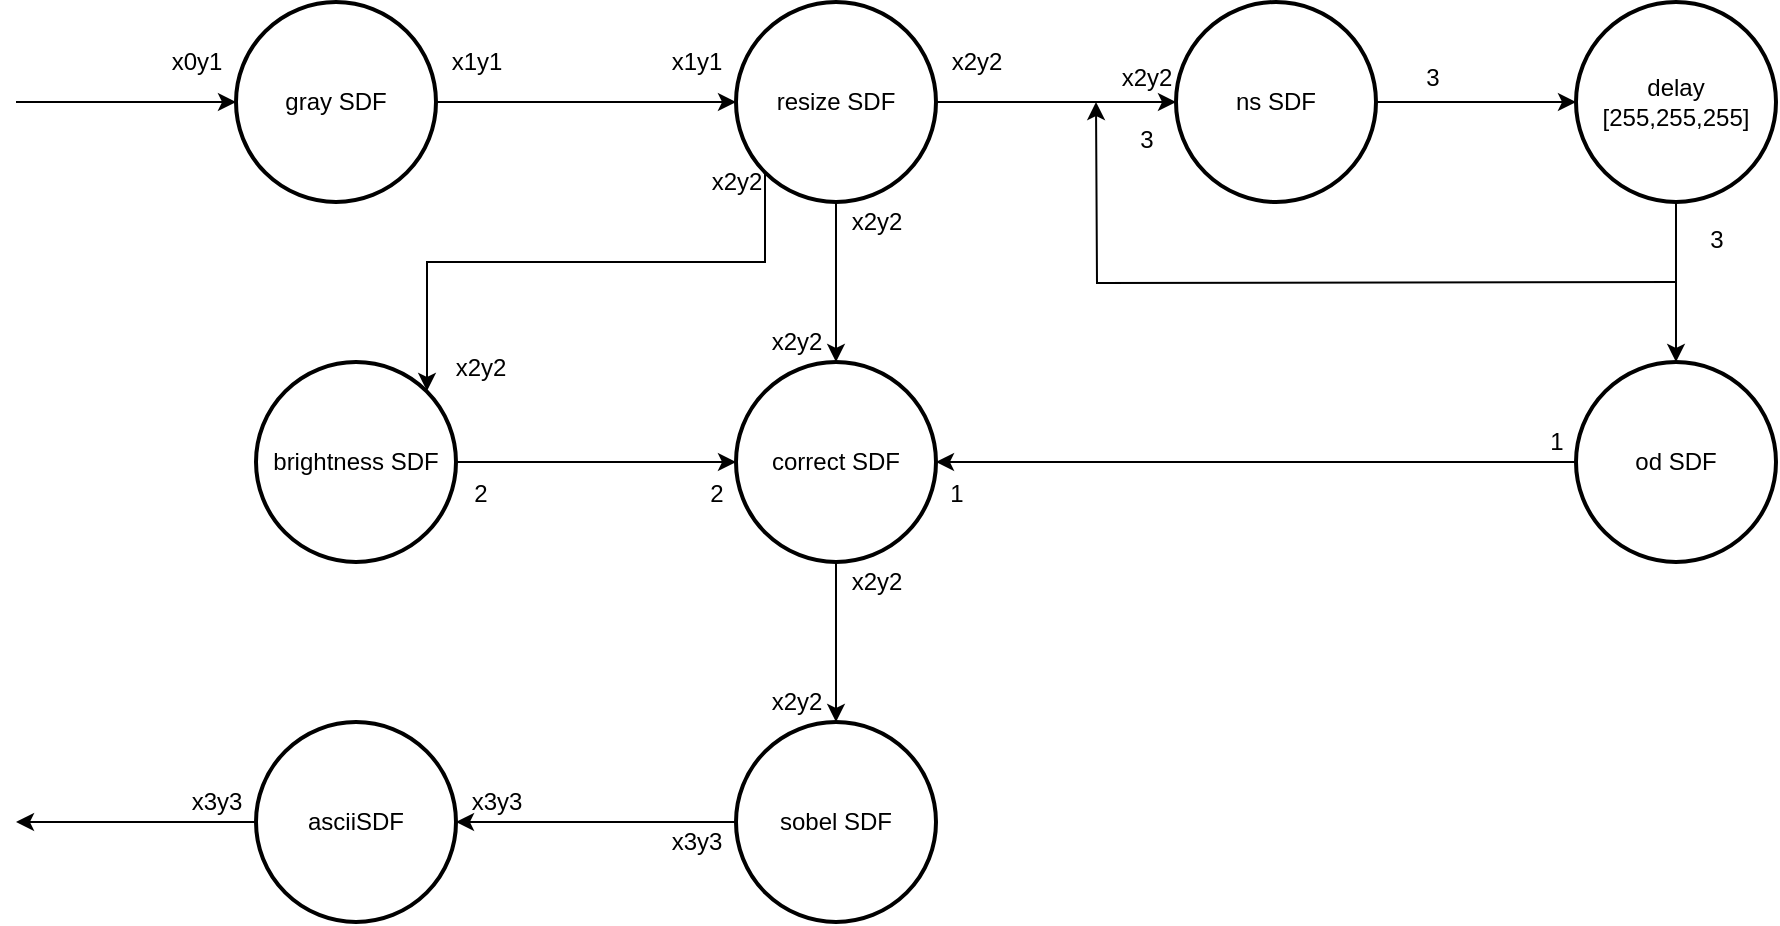 <mxfile version="12.6.6" type="device"><diagram id="bz77ISVqh4QQwnpgQyny" name="Page-1"><mxGraphModel dx="1024" dy="566" grid="1" gridSize="10" guides="1" tooltips="1" connect="1" arrows="1" fold="1" page="1" pageScale="1" pageWidth="1100" pageHeight="850" math="0" shadow="0"><root><mxCell id="0"/><mxCell id="1" parent="0"/><mxCell id="W_MRDmil1j0DQb36Y-Av-13" value="" style="edgeStyle=orthogonalEdgeStyle;rounded=0;orthogonalLoop=1;jettySize=auto;html=1;entryX=0;entryY=0.5;entryDx=0;entryDy=0;entryPerimeter=0;" edge="1" parent="1" source="W_MRDmil1j0DQb36Y-Av-1" target="W_MRDmil1j0DQb36Y-Av-2"><mxGeometry relative="1" as="geometry"><mxPoint x="360" y="150" as="targetPoint"/></mxGeometry></mxCell><mxCell id="W_MRDmil1j0DQb36Y-Av-1" value="gray SDF" style="strokeWidth=2;html=1;shape=mxgraph.flowchart.start_2;whiteSpace=wrap;" vertex="1" parent="1"><mxGeometry x="180" y="100" width="100" height="100" as="geometry"/></mxCell><mxCell id="W_MRDmil1j0DQb36Y-Av-14" style="edgeStyle=orthogonalEdgeStyle;rounded=0;orthogonalLoop=1;jettySize=auto;html=1;exitX=0.5;exitY=1;exitDx=0;exitDy=0;exitPerimeter=0;entryX=0.5;entryY=0;entryDx=0;entryDy=0;entryPerimeter=0;" edge="1" parent="1" source="W_MRDmil1j0DQb36Y-Av-2" target="W_MRDmil1j0DQb36Y-Av-3"><mxGeometry relative="1" as="geometry"/></mxCell><mxCell id="W_MRDmil1j0DQb36Y-Av-19" style="edgeStyle=orthogonalEdgeStyle;rounded=0;orthogonalLoop=1;jettySize=auto;html=1;exitX=1;exitY=0.5;exitDx=0;exitDy=0;exitPerimeter=0;" edge="1" parent="1" source="W_MRDmil1j0DQb36Y-Av-2" target="W_MRDmil1j0DQb36Y-Av-18"><mxGeometry relative="1" as="geometry"/></mxCell><mxCell id="W_MRDmil1j0DQb36Y-Av-35" style="edgeStyle=orthogonalEdgeStyle;rounded=0;orthogonalLoop=1;jettySize=auto;html=1;exitX=0.145;exitY=0.855;exitDx=0;exitDy=0;exitPerimeter=0;entryX=0.855;entryY=0.145;entryDx=0;entryDy=0;entryPerimeter=0;" edge="1" parent="1" source="W_MRDmil1j0DQb36Y-Av-2" target="W_MRDmil1j0DQb36Y-Av-25"><mxGeometry relative="1" as="geometry"><Array as="points"><mxPoint x="445" y="230"/><mxPoint x="276" y="230"/></Array></mxGeometry></mxCell><mxCell id="W_MRDmil1j0DQb36Y-Av-2" value="resize SDF" style="strokeWidth=2;html=1;shape=mxgraph.flowchart.start_2;whiteSpace=wrap;" vertex="1" parent="1"><mxGeometry x="430" y="100" width="100" height="100" as="geometry"/></mxCell><mxCell id="W_MRDmil1j0DQb36Y-Av-15" style="edgeStyle=orthogonalEdgeStyle;rounded=0;orthogonalLoop=1;jettySize=auto;html=1;exitX=0.5;exitY=1;exitDx=0;exitDy=0;exitPerimeter=0;entryX=0.5;entryY=0;entryDx=0;entryDy=0;entryPerimeter=0;" edge="1" parent="1" source="W_MRDmil1j0DQb36Y-Av-3" target="W_MRDmil1j0DQb36Y-Av-4"><mxGeometry relative="1" as="geometry"/></mxCell><mxCell id="W_MRDmil1j0DQb36Y-Av-3" value="correct SDF" style="strokeWidth=2;html=1;shape=mxgraph.flowchart.start_2;whiteSpace=wrap;" vertex="1" parent="1"><mxGeometry x="430" y="280" width="100" height="100" as="geometry"/></mxCell><mxCell id="W_MRDmil1j0DQb36Y-Av-16" style="edgeStyle=orthogonalEdgeStyle;rounded=0;orthogonalLoop=1;jettySize=auto;html=1;exitX=0;exitY=0.5;exitDx=0;exitDy=0;exitPerimeter=0;entryX=1;entryY=0.5;entryDx=0;entryDy=0;entryPerimeter=0;" edge="1" parent="1" source="W_MRDmil1j0DQb36Y-Av-4" target="W_MRDmil1j0DQb36Y-Av-5"><mxGeometry relative="1" as="geometry"/></mxCell><mxCell id="W_MRDmil1j0DQb36Y-Av-4" value="sobel SDF" style="strokeWidth=2;html=1;shape=mxgraph.flowchart.start_2;whiteSpace=wrap;" vertex="1" parent="1"><mxGeometry x="430" y="460" width="100" height="100" as="geometry"/></mxCell><mxCell id="W_MRDmil1j0DQb36Y-Av-17" style="edgeStyle=orthogonalEdgeStyle;rounded=0;orthogonalLoop=1;jettySize=auto;html=1;exitX=0;exitY=0.5;exitDx=0;exitDy=0;exitPerimeter=0;entryX=1;entryY=0.5;entryDx=0;entryDy=0;entryPerimeter=0;" edge="1" parent="1" source="W_MRDmil1j0DQb36Y-Av-5"><mxGeometry relative="1" as="geometry"><mxPoint x="70" y="510" as="targetPoint"/></mxGeometry></mxCell><mxCell id="W_MRDmil1j0DQb36Y-Av-5" value="asciiSDF" style="strokeWidth=2;html=1;shape=mxgraph.flowchart.start_2;whiteSpace=wrap;" vertex="1" parent="1"><mxGeometry x="190" y="460" width="100" height="100" as="geometry"/></mxCell><mxCell id="W_MRDmil1j0DQb36Y-Av-7" value="" style="endArrow=classic;html=1;entryX=0;entryY=0.5;entryDx=0;entryDy=0;entryPerimeter=0;" edge="1" parent="1" target="W_MRDmil1j0DQb36Y-Av-1"><mxGeometry width="50" height="50" relative="1" as="geometry"><mxPoint x="70" y="150" as="sourcePoint"/><mxPoint x="20" y="580" as="targetPoint"/></mxGeometry></mxCell><mxCell id="W_MRDmil1j0DQb36Y-Av-21" style="edgeStyle=orthogonalEdgeStyle;rounded=0;orthogonalLoop=1;jettySize=auto;html=1;exitX=1;exitY=0.5;exitDx=0;exitDy=0;exitPerimeter=0;entryX=0;entryY=0.5;entryDx=0;entryDy=0;entryPerimeter=0;" edge="1" parent="1" source="W_MRDmil1j0DQb36Y-Av-18" target="W_MRDmil1j0DQb36Y-Av-20"><mxGeometry relative="1" as="geometry"/></mxCell><mxCell id="W_MRDmil1j0DQb36Y-Av-18" value="ns SDF" style="strokeWidth=2;html=1;shape=mxgraph.flowchart.start_2;whiteSpace=wrap;" vertex="1" parent="1"><mxGeometry x="650" y="100" width="100" height="100" as="geometry"/></mxCell><mxCell id="W_MRDmil1j0DQb36Y-Av-23" style="edgeStyle=orthogonalEdgeStyle;rounded=0;orthogonalLoop=1;jettySize=auto;html=1;exitX=0.5;exitY=1;exitDx=0;exitDy=0;exitPerimeter=0;" edge="1" parent="1" source="W_MRDmil1j0DQb36Y-Av-20" target="W_MRDmil1j0DQb36Y-Av-22"><mxGeometry relative="1" as="geometry"><Array as="points"><mxPoint x="900" y="260"/><mxPoint x="900" y="260"/></Array></mxGeometry></mxCell><mxCell id="W_MRDmil1j0DQb36Y-Av-20" value="delay&lt;br&gt;[255,255,255]" style="strokeWidth=2;html=1;shape=mxgraph.flowchart.start_2;whiteSpace=wrap;" vertex="1" parent="1"><mxGeometry x="850" y="100" width="100" height="100" as="geometry"/></mxCell><mxCell id="W_MRDmil1j0DQb36Y-Av-24" style="edgeStyle=orthogonalEdgeStyle;rounded=0;orthogonalLoop=1;jettySize=auto;html=1;exitX=0;exitY=0.5;exitDx=0;exitDy=0;exitPerimeter=0;" edge="1" parent="1" source="W_MRDmil1j0DQb36Y-Av-22" target="W_MRDmil1j0DQb36Y-Av-3"><mxGeometry relative="1" as="geometry"/></mxCell><mxCell id="W_MRDmil1j0DQb36Y-Av-22" value="od SDF" style="strokeWidth=2;html=1;shape=mxgraph.flowchart.start_2;whiteSpace=wrap;" vertex="1" parent="1"><mxGeometry x="850" y="280" width="100" height="100" as="geometry"/></mxCell><mxCell id="W_MRDmil1j0DQb36Y-Av-26" style="edgeStyle=orthogonalEdgeStyle;rounded=0;orthogonalLoop=1;jettySize=auto;html=1;exitX=1;exitY=0.5;exitDx=0;exitDy=0;exitPerimeter=0;entryX=0;entryY=0.5;entryDx=0;entryDy=0;entryPerimeter=0;" edge="1" parent="1" source="W_MRDmil1j0DQb36Y-Av-25" target="W_MRDmil1j0DQb36Y-Av-3"><mxGeometry relative="1" as="geometry"/></mxCell><mxCell id="W_MRDmil1j0DQb36Y-Av-25" value="brightness SDF" style="strokeWidth=2;html=1;shape=mxgraph.flowchart.start_2;whiteSpace=wrap;" vertex="1" parent="1"><mxGeometry x="190" y="280" width="100" height="100" as="geometry"/></mxCell><mxCell id="W_MRDmil1j0DQb36Y-Av-28" style="edgeStyle=orthogonalEdgeStyle;rounded=0;orthogonalLoop=1;jettySize=auto;html=1;" edge="1" parent="1"><mxGeometry relative="1" as="geometry"><mxPoint x="900" y="240" as="sourcePoint"/><mxPoint x="610" y="150" as="targetPoint"/></mxGeometry></mxCell><mxCell id="W_MRDmil1j0DQb36Y-Av-29" value="x0y1" style="text;html=1;align=center;verticalAlign=middle;resizable=0;points=[];autosize=1;" vertex="1" parent="1"><mxGeometry x="140" y="120" width="40" height="20" as="geometry"/></mxCell><mxCell id="W_MRDmil1j0DQb36Y-Av-30" value="x1y1" style="text;html=1;align=center;verticalAlign=middle;resizable=0;points=[];autosize=1;" vertex="1" parent="1"><mxGeometry x="280" y="120" width="40" height="20" as="geometry"/></mxCell><mxCell id="W_MRDmil1j0DQb36Y-Av-31" value="x1y1" style="text;html=1;align=center;verticalAlign=middle;resizable=0;points=[];autosize=1;" vertex="1" parent="1"><mxGeometry x="390" y="120" width="40" height="20" as="geometry"/></mxCell><mxCell id="W_MRDmil1j0DQb36Y-Av-32" value="x2y2" style="text;html=1;align=center;verticalAlign=middle;resizable=0;points=[];autosize=1;" vertex="1" parent="1"><mxGeometry x="530" y="120" width="40" height="20" as="geometry"/></mxCell><mxCell id="W_MRDmil1j0DQb36Y-Av-33" value="x2y2" style="text;html=1;align=center;verticalAlign=middle;resizable=0;points=[];autosize=1;" vertex="1" parent="1"><mxGeometry x="480" y="200" width="40" height="20" as="geometry"/></mxCell><mxCell id="W_MRDmil1j0DQb36Y-Av-34" value="x2y2" style="text;html=1;align=center;verticalAlign=middle;resizable=0;points=[];autosize=1;" vertex="1" parent="1"><mxGeometry x="440" y="260" width="40" height="20" as="geometry"/></mxCell><mxCell id="W_MRDmil1j0DQb36Y-Av-36" value="x2y2" style="text;html=1;align=center;verticalAlign=middle;resizable=0;points=[];autosize=1;" vertex="1" parent="1"><mxGeometry x="410" y="180" width="40" height="20" as="geometry"/></mxCell><mxCell id="W_MRDmil1j0DQb36Y-Av-37" value="x2y2" style="text;html=1;align=center;verticalAlign=middle;resizable=0;points=[];autosize=1;" vertex="1" parent="1"><mxGeometry x="282" y="273" width="40" height="20" as="geometry"/></mxCell><mxCell id="W_MRDmil1j0DQb36Y-Av-38" value="2" style="text;html=1;align=center;verticalAlign=middle;resizable=0;points=[];autosize=1;" vertex="1" parent="1"><mxGeometry x="292" y="336" width="20" height="20" as="geometry"/></mxCell><mxCell id="W_MRDmil1j0DQb36Y-Av-39" value="2" style="text;html=1;align=center;verticalAlign=middle;resizable=0;points=[];autosize=1;" vertex="1" parent="1"><mxGeometry x="410" y="336" width="20" height="20" as="geometry"/></mxCell><mxCell id="W_MRDmil1j0DQb36Y-Av-40" value="1" style="text;html=1;align=center;verticalAlign=middle;resizable=0;points=[];autosize=1;" vertex="1" parent="1"><mxGeometry x="530" y="336" width="20" height="20" as="geometry"/></mxCell><mxCell id="W_MRDmil1j0DQb36Y-Av-41" value="3" style="text;html=1;align=center;verticalAlign=middle;resizable=0;points=[];autosize=1;" vertex="1" parent="1"><mxGeometry x="768" y="128" width="20" height="20" as="geometry"/></mxCell><mxCell id="W_MRDmil1j0DQb36Y-Av-42" value="3" style="text;html=1;align=center;verticalAlign=middle;resizable=0;points=[];autosize=1;" vertex="1" parent="1"><mxGeometry x="910" y="209" width="20" height="20" as="geometry"/></mxCell><mxCell id="W_MRDmil1j0DQb36Y-Av-43" value="1" style="text;html=1;align=center;verticalAlign=middle;resizable=0;points=[];autosize=1;" vertex="1" parent="1"><mxGeometry x="830" y="310" width="20" height="20" as="geometry"/></mxCell><mxCell id="W_MRDmil1j0DQb36Y-Av-44" value="3" style="text;html=1;align=center;verticalAlign=middle;resizable=0;points=[];autosize=1;" vertex="1" parent="1"><mxGeometry x="625" y="159" width="20" height="20" as="geometry"/></mxCell><mxCell id="W_MRDmil1j0DQb36Y-Av-45" value="x2y2" style="text;html=1;align=center;verticalAlign=middle;resizable=0;points=[];autosize=1;" vertex="1" parent="1"><mxGeometry x="615" y="128" width="40" height="20" as="geometry"/></mxCell><mxCell id="W_MRDmil1j0DQb36Y-Av-46" value="x2y2" style="text;html=1;align=center;verticalAlign=middle;resizable=0;points=[];autosize=1;" vertex="1" parent="1"><mxGeometry x="480" y="380" width="40" height="20" as="geometry"/></mxCell><mxCell id="W_MRDmil1j0DQb36Y-Av-47" value="x2y2" style="text;html=1;align=center;verticalAlign=middle;resizable=0;points=[];autosize=1;" vertex="1" parent="1"><mxGeometry x="440" y="440" width="40" height="20" as="geometry"/></mxCell><mxCell id="W_MRDmil1j0DQb36Y-Av-48" value="x3y3" style="text;html=1;align=center;verticalAlign=middle;resizable=0;points=[];autosize=1;" vertex="1" parent="1"><mxGeometry x="390" y="510" width="40" height="20" as="geometry"/></mxCell><mxCell id="W_MRDmil1j0DQb36Y-Av-50" value="x3y3" style="text;html=1;align=center;verticalAlign=middle;resizable=0;points=[];autosize=1;" vertex="1" parent="1"><mxGeometry x="290" y="490" width="40" height="20" as="geometry"/></mxCell><mxCell id="W_MRDmil1j0DQb36Y-Av-52" value="x3y3" style="text;html=1;align=center;verticalAlign=middle;resizable=0;points=[];autosize=1;" vertex="1" parent="1"><mxGeometry x="150" y="490" width="40" height="20" as="geometry"/></mxCell></root></mxGraphModel></diagram></mxfile>